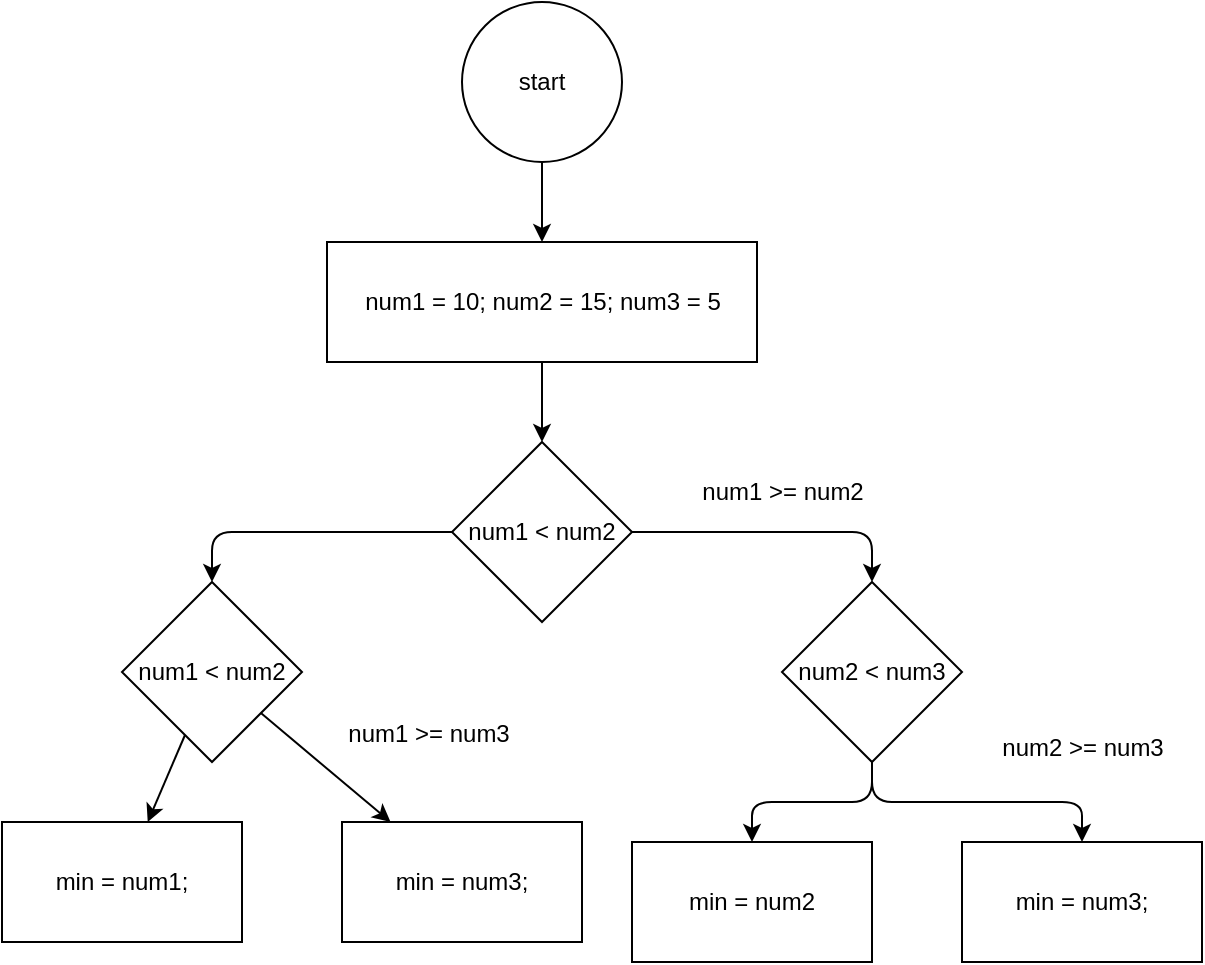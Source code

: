 <mxfile>
    <diagram id="aYNZrGRhOyz-zDKCG2fd" name="Page-1">
        <mxGraphModel dx="1791" dy="499" grid="1" gridSize="10" guides="1" tooltips="1" connect="1" arrows="1" fold="1" page="1" pageScale="1" pageWidth="850" pageHeight="1100" math="0" shadow="0">
            <root>
                <mxCell id="0"/>
                <mxCell id="1" parent="0"/>
                <mxCell id="4" value="" style="edgeStyle=none;html=1;" edge="1" parent="1" source="2" target="3">
                    <mxGeometry relative="1" as="geometry"/>
                </mxCell>
                <mxCell id="2" value="start" style="ellipse;whiteSpace=wrap;html=1;aspect=fixed;" vertex="1" parent="1">
                    <mxGeometry x="190" y="60" width="80" height="80" as="geometry"/>
                </mxCell>
                <mxCell id="6" value="" style="edgeStyle=none;html=1;" edge="1" parent="1" source="3" target="5">
                    <mxGeometry relative="1" as="geometry"/>
                </mxCell>
                <mxCell id="3" value="num1 = 10; num2 = 15; num3 = 5" style="whiteSpace=wrap;html=1;" vertex="1" parent="1">
                    <mxGeometry x="122.5" y="180" width="215" height="60" as="geometry"/>
                </mxCell>
                <mxCell id="20" style="edgeStyle=orthogonalEdgeStyle;html=1;exitX=1;exitY=0.5;exitDx=0;exitDy=0;entryX=0.5;entryY=0;entryDx=0;entryDy=0;" edge="1" parent="1" source="5" target="7">
                    <mxGeometry relative="1" as="geometry"/>
                </mxCell>
                <mxCell id="21" style="edgeStyle=orthogonalEdgeStyle;html=1;exitX=0;exitY=0.5;exitDx=0;exitDy=0;entryX=0.5;entryY=0;entryDx=0;entryDy=0;" edge="1" parent="1" source="5" target="9">
                    <mxGeometry relative="1" as="geometry"/>
                </mxCell>
                <mxCell id="5" value="num1 &amp;lt; num2" style="rhombus;whiteSpace=wrap;html=1;" vertex="1" parent="1">
                    <mxGeometry x="185" y="280" width="90" height="90" as="geometry"/>
                </mxCell>
                <mxCell id="16" value="" style="edgeStyle=orthogonalEdgeStyle;html=1;" edge="1" parent="1" source="7" target="15">
                    <mxGeometry relative="1" as="geometry"/>
                </mxCell>
                <mxCell id="18" value="" style="edgeStyle=orthogonalEdgeStyle;html=1;" edge="1" parent="1" source="7" target="17">
                    <mxGeometry relative="1" as="geometry"/>
                </mxCell>
                <mxCell id="7" value="num2 &amp;lt; num3" style="rhombus;whiteSpace=wrap;html=1;" vertex="1" parent="1">
                    <mxGeometry x="350" y="350" width="90" height="90" as="geometry"/>
                </mxCell>
                <mxCell id="12" value="" style="edgeStyle=none;html=1;" edge="1" parent="1" source="9" target="11">
                    <mxGeometry relative="1" as="geometry"/>
                </mxCell>
                <mxCell id="14" value="" style="edgeStyle=none;html=1;" edge="1" parent="1" source="9" target="13">
                    <mxGeometry relative="1" as="geometry"/>
                </mxCell>
                <mxCell id="9" value="num1 &amp;lt; num2" style="rhombus;whiteSpace=wrap;html=1;" vertex="1" parent="1">
                    <mxGeometry x="20" y="350" width="90" height="90" as="geometry"/>
                </mxCell>
                <mxCell id="11" value="min = num1;" style="whiteSpace=wrap;html=1;" vertex="1" parent="1">
                    <mxGeometry x="-40" y="470" width="120" height="60" as="geometry"/>
                </mxCell>
                <mxCell id="13" value="min = num3;" style="whiteSpace=wrap;html=1;" vertex="1" parent="1">
                    <mxGeometry x="130" y="470" width="120" height="60" as="geometry"/>
                </mxCell>
                <mxCell id="15" value="min = num2" style="whiteSpace=wrap;html=1;" vertex="1" parent="1">
                    <mxGeometry x="275" y="480" width="120" height="60" as="geometry"/>
                </mxCell>
                <mxCell id="17" value="min = num3;" style="whiteSpace=wrap;html=1;" vertex="1" parent="1">
                    <mxGeometry x="440" y="480" width="120" height="60" as="geometry"/>
                </mxCell>
                <mxCell id="19" value="num1 &amp;gt;= num3&lt;div&gt;&lt;br&gt;&lt;/div&gt;" style="text;html=1;align=center;verticalAlign=middle;resizable=0;points=[];autosize=1;strokeColor=none;fillColor=none;" vertex="1" parent="1">
                    <mxGeometry x="122.5" y="413" width="100" height="40" as="geometry"/>
                </mxCell>
                <mxCell id="22" value="num1 &amp;gt;= num2" style="text;html=1;align=center;verticalAlign=middle;resizable=0;points=[];autosize=1;strokeColor=none;fillColor=none;" vertex="1" parent="1">
                    <mxGeometry x="300" y="290" width="100" height="30" as="geometry"/>
                </mxCell>
                <mxCell id="23" value="num2 &amp;gt;= num3" style="text;html=1;align=center;verticalAlign=middle;resizable=0;points=[];autosize=1;strokeColor=none;fillColor=none;" vertex="1" parent="1">
                    <mxGeometry x="450" y="418" width="100" height="30" as="geometry"/>
                </mxCell>
            </root>
        </mxGraphModel>
    </diagram>
</mxfile>